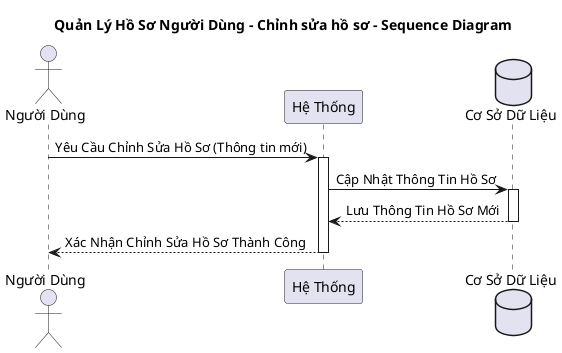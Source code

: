 @startuml
title Quản Lý Hồ Sơ Người Dùng - Chỉnh sửa hồ sơ - Sequence Diagram

actor "Người Dùng" as user
participant "Hệ Thống" as system
database "Cơ Sở Dữ Liệu" as database

user -> system: Yêu Cầu Chỉnh Sửa Hồ Sơ (Thông tin mới)
activate system
system -> database: Cập Nhật Thông Tin Hồ Sơ
activate database
database --> system: Lưu Thông Tin Hồ Sơ Mới
deactivate database
system --> user: Xác Nhận Chỉnh Sửa Hồ Sơ Thành Công

deactivate system
deactivate user
@enduml

